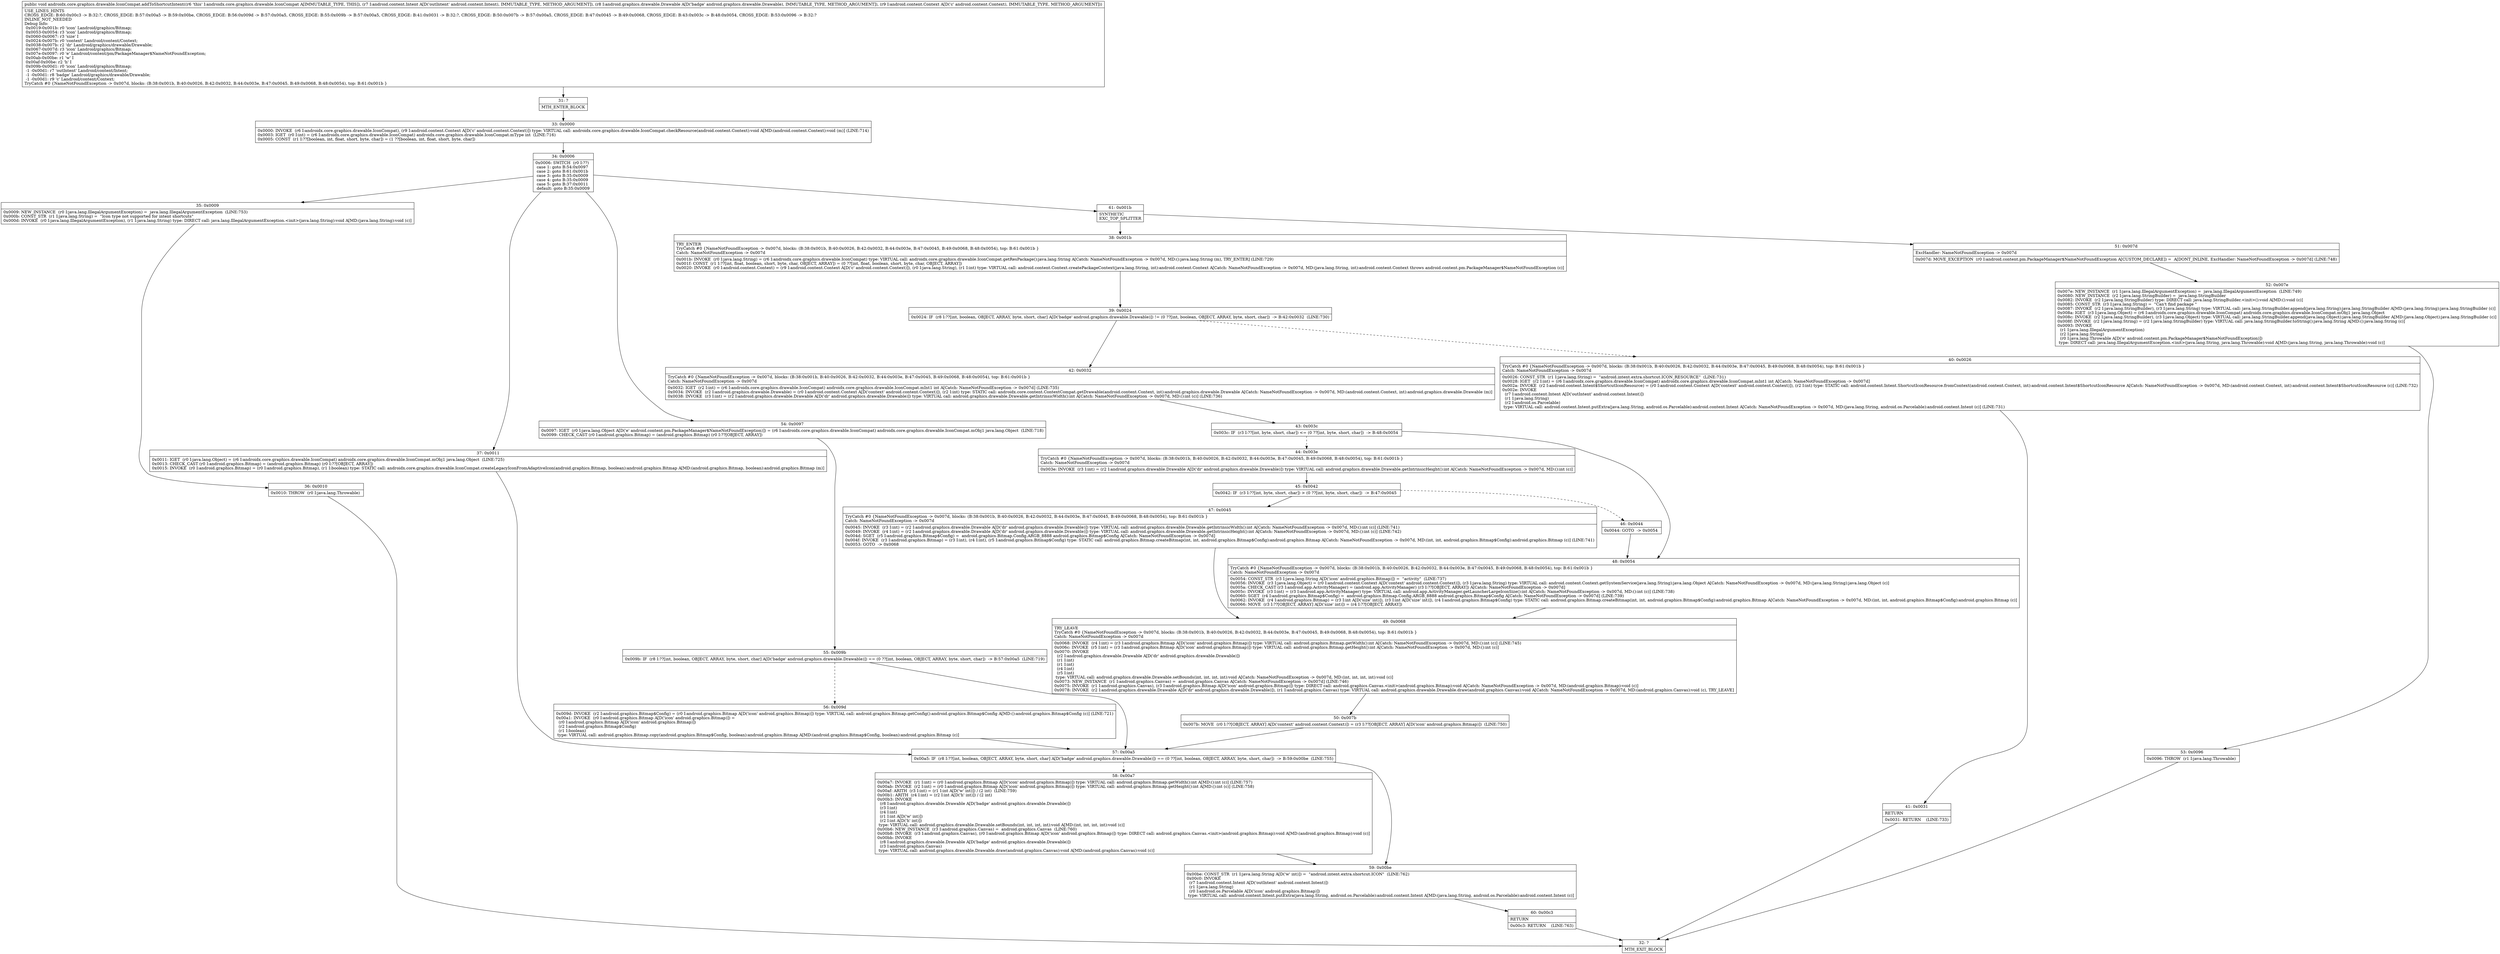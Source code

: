 digraph "CFG forandroidx.core.graphics.drawable.IconCompat.addToShortcutIntent(Landroid\/content\/Intent;Landroid\/graphics\/drawable\/Drawable;Landroid\/content\/Context;)V" {
Node_31 [shape=record,label="{31\:\ ?|MTH_ENTER_BLOCK\l}"];
Node_33 [shape=record,label="{33\:\ 0x0000|0x0000: INVOKE  (r6 I:androidx.core.graphics.drawable.IconCompat), (r9 I:android.content.Context A[D('c' android.content.Context)]) type: VIRTUAL call: androidx.core.graphics.drawable.IconCompat.checkResource(android.content.Context):void A[MD:(android.content.Context):void (m)] (LINE:714)\l0x0003: IGET  (r0 I:int) = (r6 I:androidx.core.graphics.drawable.IconCompat) androidx.core.graphics.drawable.IconCompat.mType int  (LINE:716)\l0x0005: CONST  (r1 I:??[boolean, int, float, short, byte, char]) = (1 ??[boolean, int, float, short, byte, char]) \l}"];
Node_34 [shape=record,label="{34\:\ 0x0006|0x0006: SWITCH  (r0 I:??)\l case 1: goto B:54:0x0097\l case 2: goto B:61:0x001b\l case 3: goto B:35:0x0009\l case 4: goto B:35:0x0009\l case 5: goto B:37:0x0011\l default: goto B:35:0x0009 \l}"];
Node_35 [shape=record,label="{35\:\ 0x0009|0x0009: NEW_INSTANCE  (r0 I:java.lang.IllegalArgumentException) =  java.lang.IllegalArgumentException  (LINE:753)\l0x000b: CONST_STR  (r1 I:java.lang.String) =  \"Icon type not supported for intent shortcuts\" \l0x000d: INVOKE  (r0 I:java.lang.IllegalArgumentException), (r1 I:java.lang.String) type: DIRECT call: java.lang.IllegalArgumentException.\<init\>(java.lang.String):void A[MD:(java.lang.String):void (c)]\l}"];
Node_36 [shape=record,label="{36\:\ 0x0010|0x0010: THROW  (r0 I:java.lang.Throwable) \l}"];
Node_32 [shape=record,label="{32\:\ ?|MTH_EXIT_BLOCK\l}"];
Node_37 [shape=record,label="{37\:\ 0x0011|0x0011: IGET  (r0 I:java.lang.Object) = (r6 I:androidx.core.graphics.drawable.IconCompat) androidx.core.graphics.drawable.IconCompat.mObj1 java.lang.Object  (LINE:725)\l0x0013: CHECK_CAST (r0 I:android.graphics.Bitmap) = (android.graphics.Bitmap) (r0 I:??[OBJECT, ARRAY]) \l0x0015: INVOKE  (r0 I:android.graphics.Bitmap) = (r0 I:android.graphics.Bitmap), (r1 I:boolean) type: STATIC call: androidx.core.graphics.drawable.IconCompat.createLegacyIconFromAdaptiveIcon(android.graphics.Bitmap, boolean):android.graphics.Bitmap A[MD:(android.graphics.Bitmap, boolean):android.graphics.Bitmap (m)]\l}"];
Node_57 [shape=record,label="{57\:\ 0x00a5|0x00a5: IF  (r8 I:??[int, boolean, OBJECT, ARRAY, byte, short, char] A[D('badge' android.graphics.drawable.Drawable)]) == (0 ??[int, boolean, OBJECT, ARRAY, byte, short, char])  \-\> B:59:0x00be  (LINE:755)\l}"];
Node_58 [shape=record,label="{58\:\ 0x00a7|0x00a7: INVOKE  (r1 I:int) = (r0 I:android.graphics.Bitmap A[D('icon' android.graphics.Bitmap)]) type: VIRTUAL call: android.graphics.Bitmap.getWidth():int A[MD:():int (c)] (LINE:757)\l0x00ab: INVOKE  (r2 I:int) = (r0 I:android.graphics.Bitmap A[D('icon' android.graphics.Bitmap)]) type: VIRTUAL call: android.graphics.Bitmap.getHeight():int A[MD:():int (c)] (LINE:758)\l0x00af: ARITH  (r3 I:int) = (r1 I:int A[D('w' int)]) \/ (2 int)  (LINE:759)\l0x00b1: ARITH  (r4 I:int) = (r2 I:int A[D('h' int)]) \/ (2 int) \l0x00b3: INVOKE  \l  (r8 I:android.graphics.drawable.Drawable A[D('badge' android.graphics.drawable.Drawable)])\l  (r3 I:int)\l  (r4 I:int)\l  (r1 I:int A[D('w' int)])\l  (r2 I:int A[D('h' int)])\l type: VIRTUAL call: android.graphics.drawable.Drawable.setBounds(int, int, int, int):void A[MD:(int, int, int, int):void (c)]\l0x00b6: NEW_INSTANCE  (r3 I:android.graphics.Canvas) =  android.graphics.Canvas  (LINE:760)\l0x00b8: INVOKE  (r3 I:android.graphics.Canvas), (r0 I:android.graphics.Bitmap A[D('icon' android.graphics.Bitmap)]) type: DIRECT call: android.graphics.Canvas.\<init\>(android.graphics.Bitmap):void A[MD:(android.graphics.Bitmap):void (c)]\l0x00bb: INVOKE  \l  (r8 I:android.graphics.drawable.Drawable A[D('badge' android.graphics.drawable.Drawable)])\l  (r3 I:android.graphics.Canvas)\l type: VIRTUAL call: android.graphics.drawable.Drawable.draw(android.graphics.Canvas):void A[MD:(android.graphics.Canvas):void (c)]\l}"];
Node_59 [shape=record,label="{59\:\ 0x00be|0x00be: CONST_STR  (r1 I:java.lang.String A[D('w' int)]) =  \"android.intent.extra.shortcut.ICON\"  (LINE:762)\l0x00c0: INVOKE  \l  (r7 I:android.content.Intent A[D('outIntent' android.content.Intent)])\l  (r1 I:java.lang.String)\l  (r0 I:android.os.Parcelable A[D('icon' android.graphics.Bitmap)])\l type: VIRTUAL call: android.content.Intent.putExtra(java.lang.String, android.os.Parcelable):android.content.Intent A[MD:(java.lang.String, android.os.Parcelable):android.content.Intent (c)]\l}"];
Node_60 [shape=record,label="{60\:\ 0x00c3|RETURN\l|0x00c3: RETURN    (LINE:763)\l}"];
Node_54 [shape=record,label="{54\:\ 0x0097|0x0097: IGET  (r0 I:java.lang.Object A[D('e' android.content.pm.PackageManager$NameNotFoundException)]) = (r6 I:androidx.core.graphics.drawable.IconCompat) androidx.core.graphics.drawable.IconCompat.mObj1 java.lang.Object  (LINE:718)\l0x0099: CHECK_CAST (r0 I:android.graphics.Bitmap) = (android.graphics.Bitmap) (r0 I:??[OBJECT, ARRAY]) \l}"];
Node_55 [shape=record,label="{55\:\ 0x009b|0x009b: IF  (r8 I:??[int, boolean, OBJECT, ARRAY, byte, short, char] A[D('badge' android.graphics.drawable.Drawable)]) == (0 ??[int, boolean, OBJECT, ARRAY, byte, short, char])  \-\> B:57:0x00a5  (LINE:719)\l}"];
Node_56 [shape=record,label="{56\:\ 0x009d|0x009d: INVOKE  (r2 I:android.graphics.Bitmap$Config) = (r0 I:android.graphics.Bitmap A[D('icon' android.graphics.Bitmap)]) type: VIRTUAL call: android.graphics.Bitmap.getConfig():android.graphics.Bitmap$Config A[MD:():android.graphics.Bitmap$Config (c)] (LINE:721)\l0x00a1: INVOKE  (r0 I:android.graphics.Bitmap A[D('icon' android.graphics.Bitmap)]) = \l  (r0 I:android.graphics.Bitmap A[D('icon' android.graphics.Bitmap)])\l  (r2 I:android.graphics.Bitmap$Config)\l  (r1 I:boolean)\l type: VIRTUAL call: android.graphics.Bitmap.copy(android.graphics.Bitmap$Config, boolean):android.graphics.Bitmap A[MD:(android.graphics.Bitmap$Config, boolean):android.graphics.Bitmap (c)]\l}"];
Node_61 [shape=record,label="{61\:\ 0x001b|SYNTHETIC\lEXC_TOP_SPLITTER\l}"];
Node_38 [shape=record,label="{38\:\ 0x001b|TRY_ENTER\lTryCatch #0 \{NameNotFoundException \-\> 0x007d, blocks: (B:38:0x001b, B:40:0x0026, B:42:0x0032, B:44:0x003e, B:47:0x0045, B:49:0x0068, B:48:0x0054), top: B:61:0x001b \}\lCatch: NameNotFoundException \-\> 0x007d\l|0x001b: INVOKE  (r0 I:java.lang.String) = (r6 I:androidx.core.graphics.drawable.IconCompat) type: VIRTUAL call: androidx.core.graphics.drawable.IconCompat.getResPackage():java.lang.String A[Catch: NameNotFoundException \-\> 0x007d, MD:():java.lang.String (m), TRY_ENTER] (LINE:729)\l0x001f: CONST  (r1 I:??[int, float, boolean, short, byte, char, OBJECT, ARRAY]) = (0 ??[int, float, boolean, short, byte, char, OBJECT, ARRAY]) \l0x0020: INVOKE  (r0 I:android.content.Context) = (r9 I:android.content.Context A[D('c' android.content.Context)]), (r0 I:java.lang.String), (r1 I:int) type: VIRTUAL call: android.content.Context.createPackageContext(java.lang.String, int):android.content.Context A[Catch: NameNotFoundException \-\> 0x007d, MD:(java.lang.String, int):android.content.Context throws android.content.pm.PackageManager$NameNotFoundException (c)]\l}"];
Node_39 [shape=record,label="{39\:\ 0x0024|0x0024: IF  (r8 I:??[int, boolean, OBJECT, ARRAY, byte, short, char] A[D('badge' android.graphics.drawable.Drawable)]) != (0 ??[int, boolean, OBJECT, ARRAY, byte, short, char])  \-\> B:42:0x0032  (LINE:730)\l}"];
Node_40 [shape=record,label="{40\:\ 0x0026|TryCatch #0 \{NameNotFoundException \-\> 0x007d, blocks: (B:38:0x001b, B:40:0x0026, B:42:0x0032, B:44:0x003e, B:47:0x0045, B:49:0x0068, B:48:0x0054), top: B:61:0x001b \}\lCatch: NameNotFoundException \-\> 0x007d\l|0x0026: CONST_STR  (r1 I:java.lang.String) =  \"android.intent.extra.shortcut.ICON_RESOURCE\"  (LINE:731)\l0x0028: IGET  (r2 I:int) = (r6 I:androidx.core.graphics.drawable.IconCompat) androidx.core.graphics.drawable.IconCompat.mInt1 int A[Catch: NameNotFoundException \-\> 0x007d]\l0x002a: INVOKE  (r2 I:android.content.Intent$ShortcutIconResource) = (r0 I:android.content.Context A[D('context' android.content.Context)]), (r2 I:int) type: STATIC call: android.content.Intent.ShortcutIconResource.fromContext(android.content.Context, int):android.content.Intent$ShortcutIconResource A[Catch: NameNotFoundException \-\> 0x007d, MD:(android.content.Context, int):android.content.Intent$ShortcutIconResource (c)] (LINE:732)\l0x002e: INVOKE  \l  (r7 I:android.content.Intent A[D('outIntent' android.content.Intent)])\l  (r1 I:java.lang.String)\l  (r2 I:android.os.Parcelable)\l type: VIRTUAL call: android.content.Intent.putExtra(java.lang.String, android.os.Parcelable):android.content.Intent A[Catch: NameNotFoundException \-\> 0x007d, MD:(java.lang.String, android.os.Parcelable):android.content.Intent (c)] (LINE:731)\l}"];
Node_41 [shape=record,label="{41\:\ 0x0031|RETURN\l|0x0031: RETURN    (LINE:733)\l}"];
Node_42 [shape=record,label="{42\:\ 0x0032|TryCatch #0 \{NameNotFoundException \-\> 0x007d, blocks: (B:38:0x001b, B:40:0x0026, B:42:0x0032, B:44:0x003e, B:47:0x0045, B:49:0x0068, B:48:0x0054), top: B:61:0x001b \}\lCatch: NameNotFoundException \-\> 0x007d\l|0x0032: IGET  (r2 I:int) = (r6 I:androidx.core.graphics.drawable.IconCompat) androidx.core.graphics.drawable.IconCompat.mInt1 int A[Catch: NameNotFoundException \-\> 0x007d] (LINE:735)\l0x0034: INVOKE  (r2 I:android.graphics.drawable.Drawable) = (r0 I:android.content.Context A[D('context' android.content.Context)]), (r2 I:int) type: STATIC call: androidx.core.content.ContextCompat.getDrawable(android.content.Context, int):android.graphics.drawable.Drawable A[Catch: NameNotFoundException \-\> 0x007d, MD:(android.content.Context, int):android.graphics.drawable.Drawable (m)]\l0x0038: INVOKE  (r3 I:int) = (r2 I:android.graphics.drawable.Drawable A[D('dr' android.graphics.drawable.Drawable)]) type: VIRTUAL call: android.graphics.drawable.Drawable.getIntrinsicWidth():int A[Catch: NameNotFoundException \-\> 0x007d, MD:():int (c)] (LINE:736)\l}"];
Node_43 [shape=record,label="{43\:\ 0x003c|0x003c: IF  (r3 I:??[int, byte, short, char]) \<= (0 ??[int, byte, short, char])  \-\> B:48:0x0054 \l}"];
Node_44 [shape=record,label="{44\:\ 0x003e|TryCatch #0 \{NameNotFoundException \-\> 0x007d, blocks: (B:38:0x001b, B:40:0x0026, B:42:0x0032, B:44:0x003e, B:47:0x0045, B:49:0x0068, B:48:0x0054), top: B:61:0x001b \}\lCatch: NameNotFoundException \-\> 0x007d\l|0x003e: INVOKE  (r3 I:int) = (r2 I:android.graphics.drawable.Drawable A[D('dr' android.graphics.drawable.Drawable)]) type: VIRTUAL call: android.graphics.drawable.Drawable.getIntrinsicHeight():int A[Catch: NameNotFoundException \-\> 0x007d, MD:():int (c)]\l}"];
Node_45 [shape=record,label="{45\:\ 0x0042|0x0042: IF  (r3 I:??[int, byte, short, char]) \> (0 ??[int, byte, short, char])  \-\> B:47:0x0045 \l}"];
Node_46 [shape=record,label="{46\:\ 0x0044|0x0044: GOTO  \-\> 0x0054 \l}"];
Node_47 [shape=record,label="{47\:\ 0x0045|TryCatch #0 \{NameNotFoundException \-\> 0x007d, blocks: (B:38:0x001b, B:40:0x0026, B:42:0x0032, B:44:0x003e, B:47:0x0045, B:49:0x0068, B:48:0x0054), top: B:61:0x001b \}\lCatch: NameNotFoundException \-\> 0x007d\l|0x0045: INVOKE  (r3 I:int) = (r2 I:android.graphics.drawable.Drawable A[D('dr' android.graphics.drawable.Drawable)]) type: VIRTUAL call: android.graphics.drawable.Drawable.getIntrinsicWidth():int A[Catch: NameNotFoundException \-\> 0x007d, MD:():int (c)] (LINE:741)\l0x0049: INVOKE  (r4 I:int) = (r2 I:android.graphics.drawable.Drawable A[D('dr' android.graphics.drawable.Drawable)]) type: VIRTUAL call: android.graphics.drawable.Drawable.getIntrinsicHeight():int A[Catch: NameNotFoundException \-\> 0x007d, MD:():int (c)] (LINE:742)\l0x004d: SGET  (r5 I:android.graphics.Bitmap$Config) =  android.graphics.Bitmap.Config.ARGB_8888 android.graphics.Bitmap$Config A[Catch: NameNotFoundException \-\> 0x007d]\l0x004f: INVOKE  (r3 I:android.graphics.Bitmap) = (r3 I:int), (r4 I:int), (r5 I:android.graphics.Bitmap$Config) type: STATIC call: android.graphics.Bitmap.createBitmap(int, int, android.graphics.Bitmap$Config):android.graphics.Bitmap A[Catch: NameNotFoundException \-\> 0x007d, MD:(int, int, android.graphics.Bitmap$Config):android.graphics.Bitmap (c)] (LINE:741)\l0x0053: GOTO  \-\> 0x0068 \l}"];
Node_49 [shape=record,label="{49\:\ 0x0068|TRY_LEAVE\lTryCatch #0 \{NameNotFoundException \-\> 0x007d, blocks: (B:38:0x001b, B:40:0x0026, B:42:0x0032, B:44:0x003e, B:47:0x0045, B:49:0x0068, B:48:0x0054), top: B:61:0x001b \}\lCatch: NameNotFoundException \-\> 0x007d\l|0x0068: INVOKE  (r4 I:int) = (r3 I:android.graphics.Bitmap A[D('icon' android.graphics.Bitmap)]) type: VIRTUAL call: android.graphics.Bitmap.getWidth():int A[Catch: NameNotFoundException \-\> 0x007d, MD:():int (c)] (LINE:745)\l0x006c: INVOKE  (r5 I:int) = (r3 I:android.graphics.Bitmap A[D('icon' android.graphics.Bitmap)]) type: VIRTUAL call: android.graphics.Bitmap.getHeight():int A[Catch: NameNotFoundException \-\> 0x007d, MD:():int (c)]\l0x0070: INVOKE  \l  (r2 I:android.graphics.drawable.Drawable A[D('dr' android.graphics.drawable.Drawable)])\l  (r1 I:int)\l  (r1 I:int)\l  (r4 I:int)\l  (r5 I:int)\l type: VIRTUAL call: android.graphics.drawable.Drawable.setBounds(int, int, int, int):void A[Catch: NameNotFoundException \-\> 0x007d, MD:(int, int, int, int):void (c)]\l0x0073: NEW_INSTANCE  (r1 I:android.graphics.Canvas) =  android.graphics.Canvas A[Catch: NameNotFoundException \-\> 0x007d] (LINE:746)\l0x0075: INVOKE  (r1 I:android.graphics.Canvas), (r3 I:android.graphics.Bitmap A[D('icon' android.graphics.Bitmap)]) type: DIRECT call: android.graphics.Canvas.\<init\>(android.graphics.Bitmap):void A[Catch: NameNotFoundException \-\> 0x007d, MD:(android.graphics.Bitmap):void (c)]\l0x0078: INVOKE  (r2 I:android.graphics.drawable.Drawable A[D('dr' android.graphics.drawable.Drawable)]), (r1 I:android.graphics.Canvas) type: VIRTUAL call: android.graphics.drawable.Drawable.draw(android.graphics.Canvas):void A[Catch: NameNotFoundException \-\> 0x007d, MD:(android.graphics.Canvas):void (c), TRY_LEAVE]\l}"];
Node_50 [shape=record,label="{50\:\ 0x007b|0x007b: MOVE  (r0 I:??[OBJECT, ARRAY] A[D('context' android.content.Context)]) = (r3 I:??[OBJECT, ARRAY] A[D('icon' android.graphics.Bitmap)])  (LINE:750)\l}"];
Node_48 [shape=record,label="{48\:\ 0x0054|TryCatch #0 \{NameNotFoundException \-\> 0x007d, blocks: (B:38:0x001b, B:40:0x0026, B:42:0x0032, B:44:0x003e, B:47:0x0045, B:49:0x0068, B:48:0x0054), top: B:61:0x001b \}\lCatch: NameNotFoundException \-\> 0x007d\l|0x0054: CONST_STR  (r3 I:java.lang.String A[D('icon' android.graphics.Bitmap)]) =  \"activity\"  (LINE:737)\l0x0056: INVOKE  (r3 I:java.lang.Object) = (r0 I:android.content.Context A[D('context' android.content.Context)]), (r3 I:java.lang.String) type: VIRTUAL call: android.content.Context.getSystemService(java.lang.String):java.lang.Object A[Catch: NameNotFoundException \-\> 0x007d, MD:(java.lang.String):java.lang.Object (c)]\l0x005a: CHECK_CAST (r3 I:android.app.ActivityManager) = (android.app.ActivityManager) (r3 I:??[OBJECT, ARRAY]) A[Catch: NameNotFoundException \-\> 0x007d]\l0x005c: INVOKE  (r3 I:int) = (r3 I:android.app.ActivityManager) type: VIRTUAL call: android.app.ActivityManager.getLauncherLargeIconSize():int A[Catch: NameNotFoundException \-\> 0x007d, MD:():int (c)] (LINE:738)\l0x0060: SGET  (r4 I:android.graphics.Bitmap$Config) =  android.graphics.Bitmap.Config.ARGB_8888 android.graphics.Bitmap$Config A[Catch: NameNotFoundException \-\> 0x007d] (LINE:739)\l0x0062: INVOKE  (r4 I:android.graphics.Bitmap) = (r3 I:int A[D('size' int)]), (r3 I:int A[D('size' int)]), (r4 I:android.graphics.Bitmap$Config) type: STATIC call: android.graphics.Bitmap.createBitmap(int, int, android.graphics.Bitmap$Config):android.graphics.Bitmap A[Catch: NameNotFoundException \-\> 0x007d, MD:(int, int, android.graphics.Bitmap$Config):android.graphics.Bitmap (c)]\l0x0066: MOVE  (r3 I:??[OBJECT, ARRAY] A[D('size' int)]) = (r4 I:??[OBJECT, ARRAY]) \l}"];
Node_51 [shape=record,label="{51\:\ 0x007d|ExcHandler: NameNotFoundException \-\> 0x007d\l|0x007d: MOVE_EXCEPTION  (r0 I:android.content.pm.PackageManager$NameNotFoundException A[CUSTOM_DECLARE]) =  A[DONT_INLINE, ExcHandler: NameNotFoundException \-\> 0x007d] (LINE:748)\l}"];
Node_52 [shape=record,label="{52\:\ 0x007e|0x007e: NEW_INSTANCE  (r1 I:java.lang.IllegalArgumentException) =  java.lang.IllegalArgumentException  (LINE:749)\l0x0080: NEW_INSTANCE  (r2 I:java.lang.StringBuilder) =  java.lang.StringBuilder \l0x0082: INVOKE  (r2 I:java.lang.StringBuilder) type: DIRECT call: java.lang.StringBuilder.\<init\>():void A[MD:():void (c)]\l0x0085: CONST_STR  (r3 I:java.lang.String) =  \"Can't find package \" \l0x0087: INVOKE  (r2 I:java.lang.StringBuilder), (r3 I:java.lang.String) type: VIRTUAL call: java.lang.StringBuilder.append(java.lang.String):java.lang.StringBuilder A[MD:(java.lang.String):java.lang.StringBuilder (c)]\l0x008a: IGET  (r3 I:java.lang.Object) = (r6 I:androidx.core.graphics.drawable.IconCompat) androidx.core.graphics.drawable.IconCompat.mObj1 java.lang.Object \l0x008c: INVOKE  (r2 I:java.lang.StringBuilder), (r3 I:java.lang.Object) type: VIRTUAL call: java.lang.StringBuilder.append(java.lang.Object):java.lang.StringBuilder A[MD:(java.lang.Object):java.lang.StringBuilder (c)]\l0x008f: INVOKE  (r2 I:java.lang.String) = (r2 I:java.lang.StringBuilder) type: VIRTUAL call: java.lang.StringBuilder.toString():java.lang.String A[MD:():java.lang.String (c)]\l0x0093: INVOKE  \l  (r1 I:java.lang.IllegalArgumentException)\l  (r2 I:java.lang.String)\l  (r0 I:java.lang.Throwable A[D('e' android.content.pm.PackageManager$NameNotFoundException)])\l type: DIRECT call: java.lang.IllegalArgumentException.\<init\>(java.lang.String, java.lang.Throwable):void A[MD:(java.lang.String, java.lang.Throwable):void (c)]\l}"];
Node_53 [shape=record,label="{53\:\ 0x0096|0x0096: THROW  (r1 I:java.lang.Throwable) \l}"];
MethodNode[shape=record,label="{public void androidx.core.graphics.drawable.IconCompat.addToShortcutIntent((r6 'this' I:androidx.core.graphics.drawable.IconCompat A[IMMUTABLE_TYPE, THIS]), (r7 I:android.content.Intent A[D('outIntent' android.content.Intent), IMMUTABLE_TYPE, METHOD_ARGUMENT]), (r8 I:android.graphics.drawable.Drawable A[D('badge' android.graphics.drawable.Drawable), IMMUTABLE_TYPE, METHOD_ARGUMENT]), (r9 I:android.content.Context A[D('c' android.content.Context), IMMUTABLE_TYPE, METHOD_ARGUMENT]))  | USE_LINES_HINTS\lCROSS_EDGE: B:60:0x00c3 \-\> B:32:?, CROSS_EDGE: B:57:0x00a5 \-\> B:59:0x00be, CROSS_EDGE: B:56:0x009d \-\> B:57:0x00a5, CROSS_EDGE: B:55:0x009b \-\> B:57:0x00a5, CROSS_EDGE: B:41:0x0031 \-\> B:32:?, CROSS_EDGE: B:50:0x007b \-\> B:57:0x00a5, CROSS_EDGE: B:47:0x0045 \-\> B:49:0x0068, CROSS_EDGE: B:43:0x003c \-\> B:48:0x0054, CROSS_EDGE: B:53:0x0096 \-\> B:32:?\lINLINE_NOT_NEEDED\lDebug Info:\l  0x0019\-0x001b: r0 'icon' Landroid\/graphics\/Bitmap;\l  0x0053\-0x0054: r3 'icon' Landroid\/graphics\/Bitmap;\l  0x0060\-0x0067: r3 'size' I\l  0x0024\-0x007b: r0 'context' Landroid\/content\/Context;\l  0x0038\-0x007b: r2 'dr' Landroid\/graphics\/drawable\/Drawable;\l  0x0067\-0x007d: r3 'icon' Landroid\/graphics\/Bitmap;\l  0x007e\-0x0097: r0 'e' Landroid\/content\/pm\/PackageManager$NameNotFoundException;\l  0x00ab\-0x00be: r1 'w' I\l  0x00af\-0x00be: r2 'h' I\l  0x009b\-0x00d1: r0 'icon' Landroid\/graphics\/Bitmap;\l  \-1 \-0x00d1: r7 'outIntent' Landroid\/content\/Intent;\l  \-1 \-0x00d1: r8 'badge' Landroid\/graphics\/drawable\/Drawable;\l  \-1 \-0x00d1: r9 'c' Landroid\/content\/Context;\lTryCatch #0 \{NameNotFoundException \-\> 0x007d, blocks: (B:38:0x001b, B:40:0x0026, B:42:0x0032, B:44:0x003e, B:47:0x0045, B:49:0x0068, B:48:0x0054), top: B:61:0x001b \}\l}"];
MethodNode -> Node_31;Node_31 -> Node_33;
Node_33 -> Node_34;
Node_34 -> Node_35;
Node_34 -> Node_37;
Node_34 -> Node_54;
Node_34 -> Node_61;
Node_35 -> Node_36;
Node_36 -> Node_32;
Node_37 -> Node_57;
Node_57 -> Node_58[style=dashed];
Node_57 -> Node_59;
Node_58 -> Node_59;
Node_59 -> Node_60;
Node_60 -> Node_32;
Node_54 -> Node_55;
Node_55 -> Node_56[style=dashed];
Node_55 -> Node_57;
Node_56 -> Node_57;
Node_61 -> Node_38;
Node_61 -> Node_51;
Node_38 -> Node_39;
Node_39 -> Node_40[style=dashed];
Node_39 -> Node_42;
Node_40 -> Node_41;
Node_41 -> Node_32;
Node_42 -> Node_43;
Node_43 -> Node_44[style=dashed];
Node_43 -> Node_48;
Node_44 -> Node_45;
Node_45 -> Node_46[style=dashed];
Node_45 -> Node_47;
Node_46 -> Node_48;
Node_47 -> Node_49;
Node_49 -> Node_50;
Node_50 -> Node_57;
Node_48 -> Node_49;
Node_51 -> Node_52;
Node_52 -> Node_53;
Node_53 -> Node_32;
}


